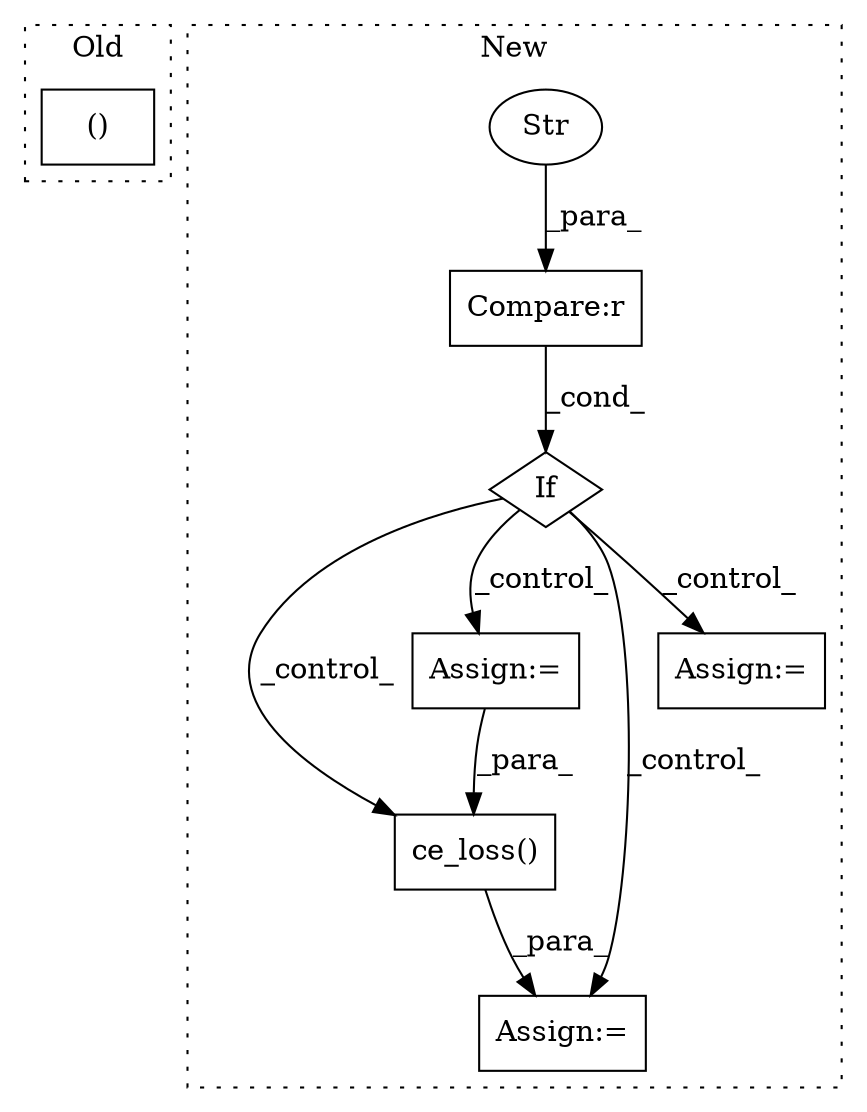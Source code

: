 digraph G {
subgraph cluster0 {
1 [label="()" a="54" s="4906" l="3" shape="box"];
label = "Old";
style="dotted";
}
subgraph cluster1 {
2 [label="ce_loss()" a="75" s="5765,5795" l="13,1" shape="box"];
3 [label="If" a="96" s="5134" l="3" shape="diamond"];
4 [label="Compare:r" a="40" s="5137" l="23" shape="box"];
5 [label="Str" a="66" s="5155" l="5" shape="ellipse"];
6 [label="Assign:=" a="68" s="5762" l="3" shape="box"];
7 [label="Assign:=" a="68" s="5639" l="3" shape="box"];
8 [label="Assign:=" a="68" s="5445" l="3" shape="box"];
label = "New";
style="dotted";
}
2 -> 6 [label="_para_"];
3 -> 8 [label="_control_"];
3 -> 6 [label="_control_"];
3 -> 7 [label="_control_"];
3 -> 2 [label="_control_"];
4 -> 3 [label="_cond_"];
5 -> 4 [label="_para_"];
7 -> 2 [label="_para_"];
}